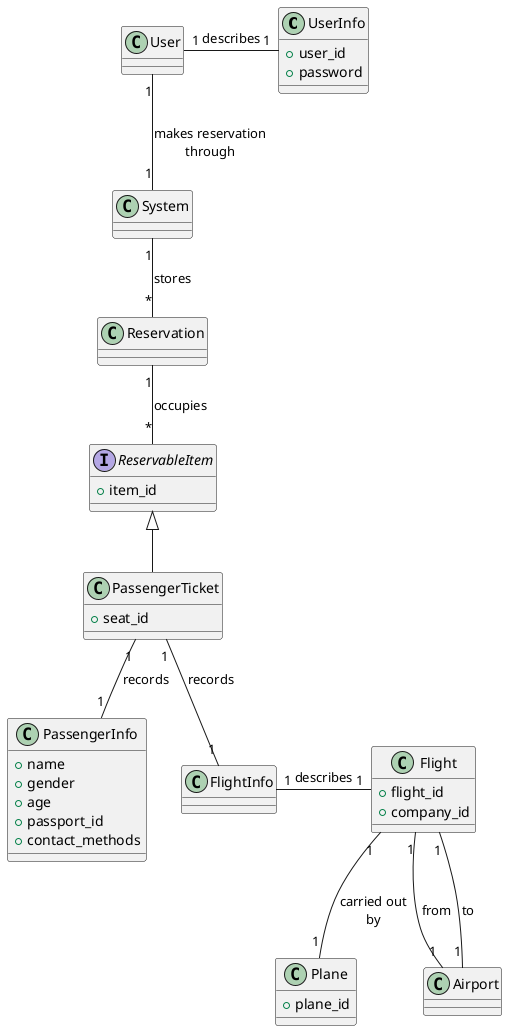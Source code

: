 @startuml


UserInfo "1"-left-"1" User: describes
class UserInfo {
    +user_id
    +password
}

User "1"--"1" System : makes reservation\nthrough

System "1"--"*" Reservation : stores

Reservation "1"--"*" ReservableItem : occupies
interface ReservableItem {
    +item_id
}

ReservableItem <|-- PassengerTicket

PassengerTicket "1"--"1" PassengerInfo : records
PassengerTicket "1"--"1" FlightInfo : records

class PassengerTicket {
    +seat_id
}

class PassengerInfo {
    +name
    +gender
    +age
    +passport_id
    +contact_methods
}

FlightInfo -[hidden]left- PassengerInfo
FlightInfo "1"-"1" Flight: describes
class Flight {
    +flight_id
    +company_id
}

Flight "1"--"1" Plane: carried out\nby
Flight "1"--"1" Airport: from
Flight "1"--"1" Airport: to

class Plane {
    +plane_id
}



@enduml